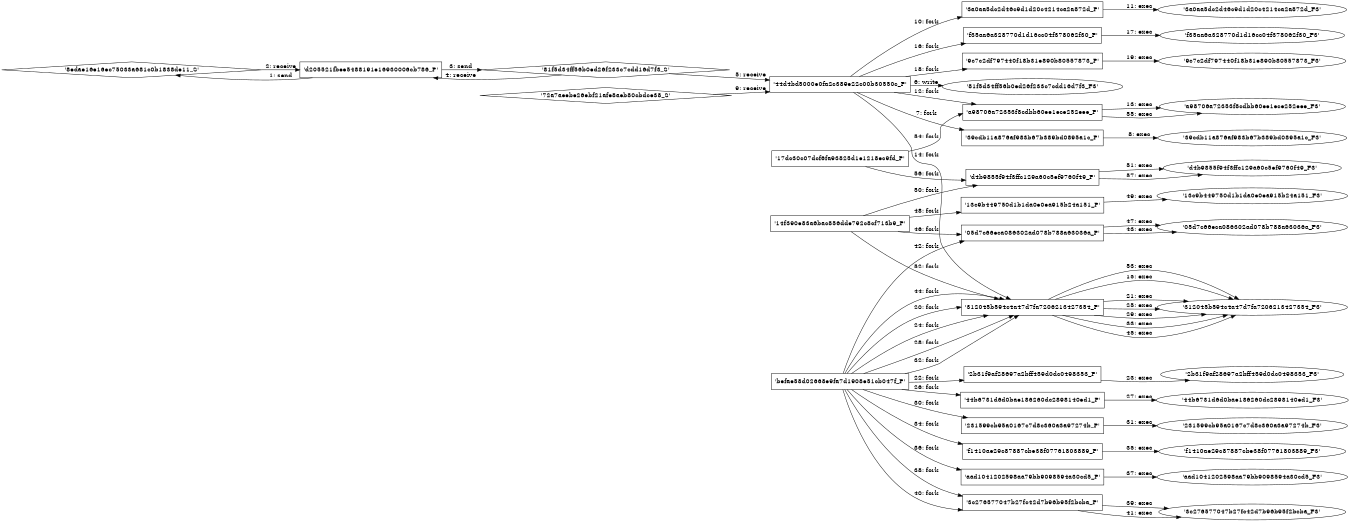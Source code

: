 digraph "D:\Learning\Paper\apt\基于CTI的攻击预警\Dataset\攻击图\ASGfromALLCTI\Microsoft Patch Tuesday — December 2018 Vulnerability disclosures and Snort coverage.dot" {
rankdir="LR"
size="9"
fixedsize="false"
splines="true"
nodesep=0.3
ranksep=0
fontsize=10
overlap="scalexy"
engine= "neato"
	"'8edae16e16ec75033a681c0b1838de11_S'" [node_type=Socket shape=diamond]
	"'d205521fbee5488191e16930006cb786_P'" [node_type=Process shape=box]
	"'d205521fbee5488191e16930006cb786_P'" -> "'8edae16e16ec75033a681c0b1838de11_S'" [label="1: send"]
	"'8edae16e16ec75033a681c0b1838de11_S'" -> "'d205521fbee5488191e16930006cb786_P'" [label="2: receive"]
	"'81f5d34ff56b0ed26f233c7cdd16d7f3_S'" [node_type=Socket shape=diamond]
	"'d205521fbee5488191e16930006cb786_P'" [node_type=Process shape=box]
	"'d205521fbee5488191e16930006cb786_P'" -> "'81f5d34ff56b0ed26f233c7cdd16d7f3_S'" [label="3: send"]
	"'81f5d34ff56b0ed26f233c7cdd16d7f3_S'" -> "'d205521fbee5488191e16930006cb786_P'" [label="4: receive"]
	"'44d4bd5000e0fa2c389e22c00b30550c_P'" [node_type=Process shape=box]
	"'81f5d34ff56b0ed26f233c7cdd16d7f3_S'" [node_type=Socket shape=diamond]
	"'81f5d34ff56b0ed26f233c7cdd16d7f3_S'" -> "'44d4bd5000e0fa2c389e22c00b30550c_P'" [label="5: receive"]
	"'81f5d34ff56b0ed26f233c7cdd16d7f3_F3'" [node_type=file shape=ellipse]
	"'44d4bd5000e0fa2c389e22c00b30550c_P'" [node_type=Process shape=box]
	"'44d4bd5000e0fa2c389e22c00b30550c_P'" -> "'81f5d34ff56b0ed26f233c7cdd16d7f3_F3'" [label="6: write"]
	"'44d4bd5000e0fa2c389e22c00b30550c_P'" [node_type=Process shape=box]
	"'39cdb11a876af983b67b389bd0895a1c_P'" [node_type=Process shape=box]
	"'44d4bd5000e0fa2c389e22c00b30550c_P'" -> "'39cdb11a876af983b67b389bd0895a1c_P'" [label="7: fork"]
	"'39cdb11a876af983b67b389bd0895a1c_P'" [node_type=Process shape=box]
	"'39cdb11a876af983b67b389bd0895a1c_F3'" [node_type=File shape=ellipse]
	"'39cdb11a876af983b67b389bd0895a1c_P'" -> "'39cdb11a876af983b67b389bd0895a1c_F3'" [label="8: exec"]
	"'44d4bd5000e0fa2c389e22c00b30550c_P'" [node_type=Process shape=box]
	"'72a7aeebe26ebf21afe8aeb80cbdce38_S'" [node_type=Socket shape=diamond]
	"'72a7aeebe26ebf21afe8aeb80cbdce38_S'" -> "'44d4bd5000e0fa2c389e22c00b30550c_P'" [label="9: receive"]
	"'44d4bd5000e0fa2c389e22c00b30550c_P'" [node_type=Process shape=box]
	"'3a0aa5dc2d46c9d1d20c4214ca2a872d_P'" [node_type=Process shape=box]
	"'44d4bd5000e0fa2c389e22c00b30550c_P'" -> "'3a0aa5dc2d46c9d1d20c4214ca2a872d_P'" [label="10: fork"]
	"'3a0aa5dc2d46c9d1d20c4214ca2a872d_P'" [node_type=Process shape=box]
	"'3a0aa5dc2d46c9d1d20c4214ca2a872d_F3'" [node_type=File shape=ellipse]
	"'3a0aa5dc2d46c9d1d20c4214ca2a872d_P'" -> "'3a0aa5dc2d46c9d1d20c4214ca2a872d_F3'" [label="11: exec"]
	"'44d4bd5000e0fa2c389e22c00b30550c_P'" [node_type=Process shape=box]
	"'a98706a72353f8cdbb60ee1ece252eee_P'" [node_type=Process shape=box]
	"'44d4bd5000e0fa2c389e22c00b30550c_P'" -> "'a98706a72353f8cdbb60ee1ece252eee_P'" [label="12: fork"]
	"'a98706a72353f8cdbb60ee1ece252eee_P'" [node_type=Process shape=box]
	"'a98706a72353f8cdbb60ee1ece252eee_F3'" [node_type=File shape=ellipse]
	"'a98706a72353f8cdbb60ee1ece252eee_P'" -> "'a98706a72353f8cdbb60ee1ece252eee_F3'" [label="13: exec"]
	"'44d4bd5000e0fa2c389e22c00b30550c_P'" [node_type=Process shape=box]
	"'312045b594c4a47d7fa7206213427354_P'" [node_type=Process shape=box]
	"'44d4bd5000e0fa2c389e22c00b30550c_P'" -> "'312045b594c4a47d7fa7206213427354_P'" [label="14: fork"]
	"'312045b594c4a47d7fa7206213427354_P'" [node_type=Process shape=box]
	"'312045b594c4a47d7fa7206213427354_F3'" [node_type=File shape=ellipse]
	"'312045b594c4a47d7fa7206213427354_P'" -> "'312045b594c4a47d7fa7206213427354_F3'" [label="15: exec"]
	"'44d4bd5000e0fa2c389e22c00b30550c_P'" [node_type=Process shape=box]
	"'f35aa6a328770d1d16cc04f378062f30_P'" [node_type=Process shape=box]
	"'44d4bd5000e0fa2c389e22c00b30550c_P'" -> "'f35aa6a328770d1d16cc04f378062f30_P'" [label="16: fork"]
	"'f35aa6a328770d1d16cc04f378062f30_P'" [node_type=Process shape=box]
	"'f35aa6a328770d1d16cc04f378062f30_F3'" [node_type=File shape=ellipse]
	"'f35aa6a328770d1d16cc04f378062f30_P'" -> "'f35aa6a328770d1d16cc04f378062f30_F3'" [label="17: exec"]
	"'44d4bd5000e0fa2c389e22c00b30550c_P'" [node_type=Process shape=box]
	"'9c7c2df797440f18b31e890b80557873_P'" [node_type=Process shape=box]
	"'44d4bd5000e0fa2c389e22c00b30550c_P'" -> "'9c7c2df797440f18b31e890b80557873_P'" [label="18: fork"]
	"'9c7c2df797440f18b31e890b80557873_P'" [node_type=Process shape=box]
	"'9c7c2df797440f18b31e890b80557873_F3'" [node_type=File shape=ellipse]
	"'9c7c2df797440f18b31e890b80557873_P'" -> "'9c7c2df797440f18b31e890b80557873_F3'" [label="19: exec"]
	"'befae58d02668e9fa7d1908e51cb047f_P'" [node_type=Process shape=box]
	"'312045b594c4a47d7fa7206213427354_P'" [node_type=Process shape=box]
	"'befae58d02668e9fa7d1908e51cb047f_P'" -> "'312045b594c4a47d7fa7206213427354_P'" [label="20: fork"]
	"'312045b594c4a47d7fa7206213427354_P'" [node_type=Process shape=box]
	"'312045b594c4a47d7fa7206213427354_F3'" [node_type=File shape=ellipse]
	"'312045b594c4a47d7fa7206213427354_P'" -> "'312045b594c4a47d7fa7206213427354_F3'" [label="21: exec"]
	"'befae58d02668e9fa7d1908e51cb047f_P'" [node_type=Process shape=box]
	"'2b31f9af28697a2bff459d0dc0498353_P'" [node_type=Process shape=box]
	"'befae58d02668e9fa7d1908e51cb047f_P'" -> "'2b31f9af28697a2bff459d0dc0498353_P'" [label="22: fork"]
	"'2b31f9af28697a2bff459d0dc0498353_P'" [node_type=Process shape=box]
	"'2b31f9af28697a2bff459d0dc0498353_F3'" [node_type=File shape=ellipse]
	"'2b31f9af28697a2bff459d0dc0498353_P'" -> "'2b31f9af28697a2bff459d0dc0498353_F3'" [label="23: exec"]
	"'befae58d02668e9fa7d1908e51cb047f_P'" [node_type=Process shape=box]
	"'312045b594c4a47d7fa7206213427354_P'" [node_type=Process shape=box]
	"'befae58d02668e9fa7d1908e51cb047f_P'" -> "'312045b594c4a47d7fa7206213427354_P'" [label="24: fork"]
	"'312045b594c4a47d7fa7206213427354_P'" [node_type=Process shape=box]
	"'312045b594c4a47d7fa7206213427354_F3'" [node_type=File shape=ellipse]
	"'312045b594c4a47d7fa7206213427354_P'" -> "'312045b594c4a47d7fa7206213427354_F3'" [label="25: exec"]
	"'befae58d02668e9fa7d1908e51cb047f_P'" [node_type=Process shape=box]
	"'44b6731d6d0bae186260dc2898140ed1_P'" [node_type=Process shape=box]
	"'befae58d02668e9fa7d1908e51cb047f_P'" -> "'44b6731d6d0bae186260dc2898140ed1_P'" [label="26: fork"]
	"'44b6731d6d0bae186260dc2898140ed1_P'" [node_type=Process shape=box]
	"'44b6731d6d0bae186260dc2898140ed1_F3'" [node_type=File shape=ellipse]
	"'44b6731d6d0bae186260dc2898140ed1_P'" -> "'44b6731d6d0bae186260dc2898140ed1_F3'" [label="27: exec"]
	"'befae58d02668e9fa7d1908e51cb047f_P'" [node_type=Process shape=box]
	"'312045b594c4a47d7fa7206213427354_P'" [node_type=Process shape=box]
	"'befae58d02668e9fa7d1908e51cb047f_P'" -> "'312045b594c4a47d7fa7206213427354_P'" [label="28: fork"]
	"'312045b594c4a47d7fa7206213427354_P'" [node_type=Process shape=box]
	"'312045b594c4a47d7fa7206213427354_F3'" [node_type=File shape=ellipse]
	"'312045b594c4a47d7fa7206213427354_P'" -> "'312045b594c4a47d7fa7206213427354_F3'" [label="29: exec"]
	"'befae58d02668e9fa7d1908e51cb047f_P'" [node_type=Process shape=box]
	"'231599cb95a0167c7d8c360a3a97274b_P'" [node_type=Process shape=box]
	"'befae58d02668e9fa7d1908e51cb047f_P'" -> "'231599cb95a0167c7d8c360a3a97274b_P'" [label="30: fork"]
	"'231599cb95a0167c7d8c360a3a97274b_P'" [node_type=Process shape=box]
	"'231599cb95a0167c7d8c360a3a97274b_F3'" [node_type=File shape=ellipse]
	"'231599cb95a0167c7d8c360a3a97274b_P'" -> "'231599cb95a0167c7d8c360a3a97274b_F3'" [label="31: exec"]
	"'befae58d02668e9fa7d1908e51cb047f_P'" [node_type=Process shape=box]
	"'312045b594c4a47d7fa7206213427354_P'" [node_type=Process shape=box]
	"'befae58d02668e9fa7d1908e51cb047f_P'" -> "'312045b594c4a47d7fa7206213427354_P'" [label="32: fork"]
	"'312045b594c4a47d7fa7206213427354_P'" [node_type=Process shape=box]
	"'312045b594c4a47d7fa7206213427354_F3'" [node_type=File shape=ellipse]
	"'312045b594c4a47d7fa7206213427354_P'" -> "'312045b594c4a47d7fa7206213427354_F3'" [label="33: exec"]
	"'befae58d02668e9fa7d1908e51cb047f_P'" [node_type=Process shape=box]
	"'f1410ae29c87887cbe38f07761803889_P'" [node_type=Process shape=box]
	"'befae58d02668e9fa7d1908e51cb047f_P'" -> "'f1410ae29c87887cbe38f07761803889_P'" [label="34: fork"]
	"'f1410ae29c87887cbe38f07761803889_P'" [node_type=Process shape=box]
	"'f1410ae29c87887cbe38f07761803889_F3'" [node_type=File shape=ellipse]
	"'f1410ae29c87887cbe38f07761803889_P'" -> "'f1410ae29c87887cbe38f07761803889_F3'" [label="35: exec"]
	"'befae58d02668e9fa7d1908e51cb047f_P'" [node_type=Process shape=box]
	"'aad1041202598aa79bb9098594a30cd5_P'" [node_type=Process shape=box]
	"'befae58d02668e9fa7d1908e51cb047f_P'" -> "'aad1041202598aa79bb9098594a30cd5_P'" [label="36: fork"]
	"'aad1041202598aa79bb9098594a30cd5_P'" [node_type=Process shape=box]
	"'aad1041202598aa79bb9098594a30cd5_F3'" [node_type=File shape=ellipse]
	"'aad1041202598aa79bb9098594a30cd5_P'" -> "'aad1041202598aa79bb9098594a30cd5_F3'" [label="37: exec"]
	"'befae58d02668e9fa7d1908e51cb047f_P'" [node_type=Process shape=box]
	"'3c276577047b27fc42d7b96b95f2bcba_P'" [node_type=Process shape=box]
	"'befae58d02668e9fa7d1908e51cb047f_P'" -> "'3c276577047b27fc42d7b96b95f2bcba_P'" [label="38: fork"]
	"'3c276577047b27fc42d7b96b95f2bcba_P'" [node_type=Process shape=box]
	"'3c276577047b27fc42d7b96b95f2bcba_F3'" [node_type=File shape=ellipse]
	"'3c276577047b27fc42d7b96b95f2bcba_P'" -> "'3c276577047b27fc42d7b96b95f2bcba_F3'" [label="39: exec"]
	"'befae58d02668e9fa7d1908e51cb047f_P'" [node_type=Process shape=box]
	"'3c276577047b27fc42d7b96b95f2bcba_P'" [node_type=Process shape=box]
	"'befae58d02668e9fa7d1908e51cb047f_P'" -> "'3c276577047b27fc42d7b96b95f2bcba_P'" [label="40: fork"]
	"'3c276577047b27fc42d7b96b95f2bcba_P'" [node_type=Process shape=box]
	"'3c276577047b27fc42d7b96b95f2bcba_F3'" [node_type=File shape=ellipse]
	"'3c276577047b27fc42d7b96b95f2bcba_P'" -> "'3c276577047b27fc42d7b96b95f2bcba_F3'" [label="41: exec"]
	"'befae58d02668e9fa7d1908e51cb047f_P'" [node_type=Process shape=box]
	"'05d7c66eca086302ad078b788a63036a_P'" [node_type=Process shape=box]
	"'befae58d02668e9fa7d1908e51cb047f_P'" -> "'05d7c66eca086302ad078b788a63036a_P'" [label="42: fork"]
	"'05d7c66eca086302ad078b788a63036a_P'" [node_type=Process shape=box]
	"'05d7c66eca086302ad078b788a63036a_F3'" [node_type=File shape=ellipse]
	"'05d7c66eca086302ad078b788a63036a_P'" -> "'05d7c66eca086302ad078b788a63036a_F3'" [label="43: exec"]
	"'befae58d02668e9fa7d1908e51cb047f_P'" [node_type=Process shape=box]
	"'312045b594c4a47d7fa7206213427354_P'" [node_type=Process shape=box]
	"'befae58d02668e9fa7d1908e51cb047f_P'" -> "'312045b594c4a47d7fa7206213427354_P'" [label="44: fork"]
	"'312045b594c4a47d7fa7206213427354_P'" [node_type=Process shape=box]
	"'312045b594c4a47d7fa7206213427354_F3'" [node_type=File shape=ellipse]
	"'312045b594c4a47d7fa7206213427354_P'" -> "'312045b594c4a47d7fa7206213427354_F3'" [label="45: exec"]
	"'14f390e83a6bac856dde792c8cf713b9_P'" [node_type=Process shape=box]
	"'05d7c66eca086302ad078b788a63036a_P'" [node_type=Process shape=box]
	"'14f390e83a6bac856dde792c8cf713b9_P'" -> "'05d7c66eca086302ad078b788a63036a_P'" [label="46: fork"]
	"'05d7c66eca086302ad078b788a63036a_P'" [node_type=Process shape=box]
	"'05d7c66eca086302ad078b788a63036a_F3'" [node_type=File shape=ellipse]
	"'05d7c66eca086302ad078b788a63036a_P'" -> "'05d7c66eca086302ad078b788a63036a_F3'" [label="47: exec"]
	"'14f390e83a6bac856dde792c8cf713b9_P'" [node_type=Process shape=box]
	"'13c9b449750d1b1da0e0ea915b24a151_P'" [node_type=Process shape=box]
	"'14f390e83a6bac856dde792c8cf713b9_P'" -> "'13c9b449750d1b1da0e0ea915b24a151_P'" [label="48: fork"]
	"'13c9b449750d1b1da0e0ea915b24a151_P'" [node_type=Process shape=box]
	"'13c9b449750d1b1da0e0ea915b24a151_F3'" [node_type=File shape=ellipse]
	"'13c9b449750d1b1da0e0ea915b24a151_P'" -> "'13c9b449750d1b1da0e0ea915b24a151_F3'" [label="49: exec"]
	"'14f390e83a6bac856dde792c8cf713b9_P'" [node_type=Process shape=box]
	"'d4b9855f94f3ffc129a60c5ef9760f49_P'" [node_type=Process shape=box]
	"'14f390e83a6bac856dde792c8cf713b9_P'" -> "'d4b9855f94f3ffc129a60c5ef9760f49_P'" [label="50: fork"]
	"'d4b9855f94f3ffc129a60c5ef9760f49_P'" [node_type=Process shape=box]
	"'d4b9855f94f3ffc129a60c5ef9760f49_F3'" [node_type=File shape=ellipse]
	"'d4b9855f94f3ffc129a60c5ef9760f49_P'" -> "'d4b9855f94f3ffc129a60c5ef9760f49_F3'" [label="51: exec"]
	"'14f390e83a6bac856dde792c8cf713b9_P'" [node_type=Process shape=box]
	"'312045b594c4a47d7fa7206213427354_P'" [node_type=Process shape=box]
	"'14f390e83a6bac856dde792c8cf713b9_P'" -> "'312045b594c4a47d7fa7206213427354_P'" [label="52: fork"]
	"'312045b594c4a47d7fa7206213427354_P'" [node_type=Process shape=box]
	"'312045b594c4a47d7fa7206213427354_F3'" [node_type=File shape=ellipse]
	"'312045b594c4a47d7fa7206213427354_P'" -> "'312045b594c4a47d7fa7206213427354_F3'" [label="53: exec"]
	"'17dc30c07dcf6fa93825d1e1218ec9fd_P'" [node_type=Process shape=box]
	"'a98706a72353f8cdbb60ee1ece252eee_P'" [node_type=Process shape=box]
	"'17dc30c07dcf6fa93825d1e1218ec9fd_P'" -> "'a98706a72353f8cdbb60ee1ece252eee_P'" [label="54: fork"]
	"'a98706a72353f8cdbb60ee1ece252eee_P'" [node_type=Process shape=box]
	"'a98706a72353f8cdbb60ee1ece252eee_F3'" [node_type=File shape=ellipse]
	"'a98706a72353f8cdbb60ee1ece252eee_P'" -> "'a98706a72353f8cdbb60ee1ece252eee_F3'" [label="55: exec"]
	"'17dc30c07dcf6fa93825d1e1218ec9fd_P'" [node_type=Process shape=box]
	"'d4b9855f94f3ffc129a60c5ef9760f49_P'" [node_type=Process shape=box]
	"'17dc30c07dcf6fa93825d1e1218ec9fd_P'" -> "'d4b9855f94f3ffc129a60c5ef9760f49_P'" [label="56: fork"]
	"'d4b9855f94f3ffc129a60c5ef9760f49_P'" [node_type=Process shape=box]
	"'d4b9855f94f3ffc129a60c5ef9760f49_F3'" [node_type=File shape=ellipse]
	"'d4b9855f94f3ffc129a60c5ef9760f49_P'" -> "'d4b9855f94f3ffc129a60c5ef9760f49_F3'" [label="57: exec"]
}
